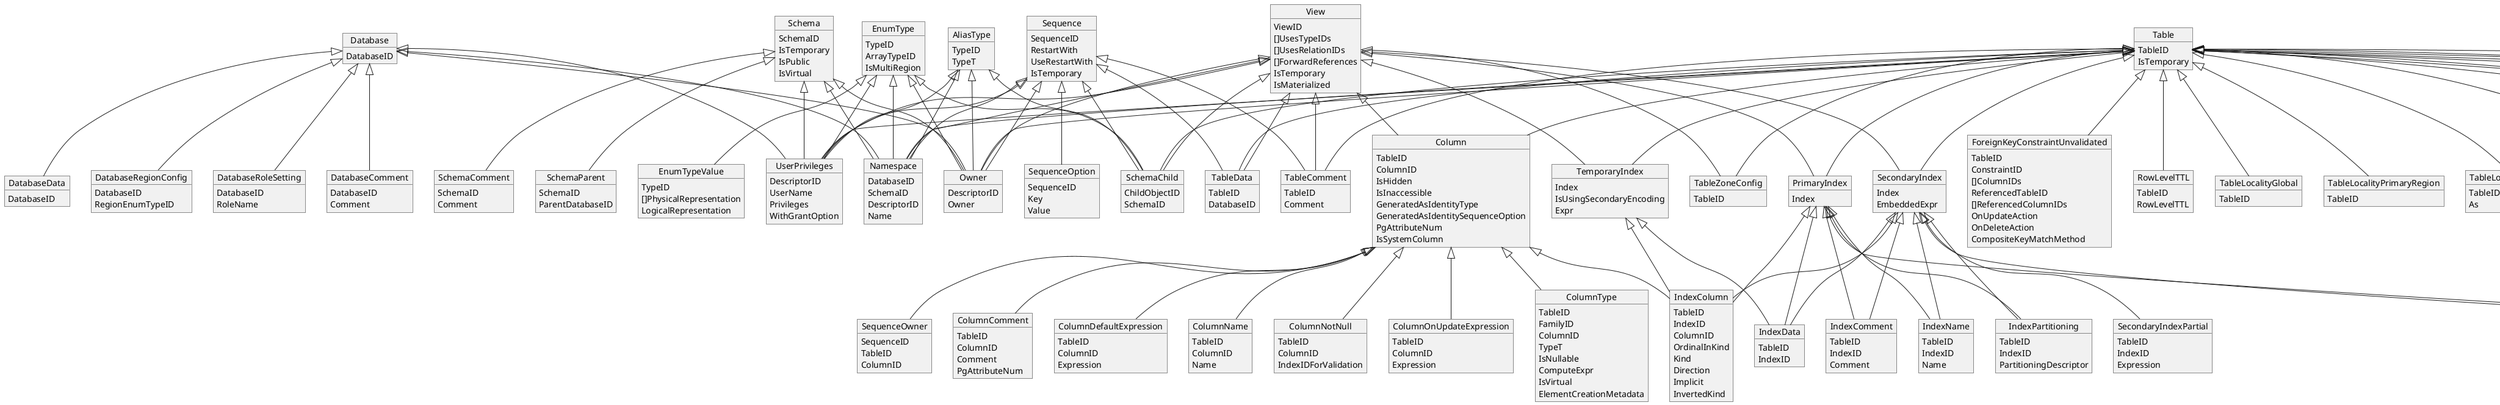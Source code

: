 @startuml
object AliasType

AliasType :  TypeID
AliasType :  TypeT

object CheckConstraint

CheckConstraint :  TableID
CheckConstraint :  ConstraintID
CheckConstraint : []ColumnIDs
CheckConstraint :  Expression
CheckConstraint :  FromHashShardedColumn
CheckConstraint :  IndexIDForValidation

object CheckConstraintUnvalidated

CheckConstraintUnvalidated :  TableID
CheckConstraintUnvalidated :  ConstraintID
CheckConstraintUnvalidated : []ColumnIDs
CheckConstraintUnvalidated :  Expression

object Column

Column :  TableID
Column :  ColumnID
Column :  IsHidden
Column :  IsInaccessible
Column :  GeneratedAsIdentityType
Column :  GeneratedAsIdentitySequenceOption
Column :  PgAttributeNum
Column :  IsSystemColumn

object ColumnComment

ColumnComment :  TableID
ColumnComment :  ColumnID
ColumnComment :  Comment
ColumnComment :  PgAttributeNum

object ColumnDefaultExpression

ColumnDefaultExpression :  TableID
ColumnDefaultExpression :  ColumnID
ColumnDefaultExpression :  Expression

object ColumnFamily

ColumnFamily :  TableID
ColumnFamily :  FamilyID
ColumnFamily :  Name

object ColumnName

ColumnName :  TableID
ColumnName :  ColumnID
ColumnName :  Name

object ColumnNotNull

ColumnNotNull :  TableID
ColumnNotNull :  ColumnID
ColumnNotNull :  IndexIDForValidation

object ColumnOnUpdateExpression

ColumnOnUpdateExpression :  TableID
ColumnOnUpdateExpression :  ColumnID
ColumnOnUpdateExpression :  Expression

object ColumnType

ColumnType :  TableID
ColumnType :  FamilyID
ColumnType :  ColumnID
ColumnType :  TypeT
ColumnType :  IsNullable
ColumnType :  ComputeExpr
ColumnType :  IsVirtual
ColumnType :  ElementCreationMetadata

object CompositeType

CompositeType :  TypeID
CompositeType :  ArrayTypeID

object CompositeTypeAttrName

CompositeTypeAttrName :  CompositeTypeID
CompositeTypeAttrName :  Name

object CompositeTypeAttrType

CompositeTypeAttrType :  CompositeTypeID
CompositeTypeAttrType :  TypeT

object ConstraintComment

ConstraintComment :  TableID
ConstraintComment :  ConstraintID
ConstraintComment :  Comment

object ConstraintWithoutIndexName

ConstraintWithoutIndexName :  TableID
ConstraintWithoutIndexName :  ConstraintID
ConstraintWithoutIndexName :  Name

object Database

Database :  DatabaseID

object DatabaseComment

DatabaseComment :  DatabaseID
DatabaseComment :  Comment

object DatabaseData

DatabaseData :  DatabaseID

object DatabaseRegionConfig

DatabaseRegionConfig :  DatabaseID
DatabaseRegionConfig :  RegionEnumTypeID

object DatabaseRoleSetting

DatabaseRoleSetting :  DatabaseID
DatabaseRoleSetting :  RoleName

object EnumType

EnumType :  TypeID
EnumType :  ArrayTypeID
EnumType :  IsMultiRegion

object EnumTypeValue

EnumTypeValue :  TypeID
EnumTypeValue : []PhysicalRepresentation
EnumTypeValue :  LogicalRepresentation

object ForeignKeyConstraint

ForeignKeyConstraint :  TableID
ForeignKeyConstraint :  ConstraintID
ForeignKeyConstraint : []ColumnIDs
ForeignKeyConstraint :  ReferencedTableID
ForeignKeyConstraint : []ReferencedColumnIDs
ForeignKeyConstraint :  OnUpdateAction
ForeignKeyConstraint :  OnDeleteAction
ForeignKeyConstraint :  CompositeKeyMatchMethod
ForeignKeyConstraint :  IndexIDForValidation

object ForeignKeyConstraintUnvalidated

ForeignKeyConstraintUnvalidated :  TableID
ForeignKeyConstraintUnvalidated :  ConstraintID
ForeignKeyConstraintUnvalidated : []ColumnIDs
ForeignKeyConstraintUnvalidated :  ReferencedTableID
ForeignKeyConstraintUnvalidated : []ReferencedColumnIDs
ForeignKeyConstraintUnvalidated :  OnUpdateAction
ForeignKeyConstraintUnvalidated :  OnDeleteAction
ForeignKeyConstraintUnvalidated :  CompositeKeyMatchMethod

object Function

Function :  FunctionID
Function : []Params
Function :  ReturnSet
Function :  ReturnType

object FunctionBody

FunctionBody :  FunctionID
FunctionBody :  Body
FunctionBody :  Lang
FunctionBody : []UsesTables
FunctionBody : []UsesViews
FunctionBody : []UsesSequenceIDs
FunctionBody : []UsesTypeIDs

object FunctionLeakProof

FunctionLeakProof :  FunctionID
FunctionLeakProof :  LeakProof

object FunctionName

FunctionName :  FunctionID
FunctionName :  Name

object FunctionNullInputBehavior

FunctionNullInputBehavior :  FunctionID
FunctionNullInputBehavior :  NullInputBehavior

object FunctionParamDefaultExpression

FunctionParamDefaultExpression :  FunctionID
FunctionParamDefaultExpression :  Ordinal
FunctionParamDefaultExpression :  Expression

object FunctionVolatility

FunctionVolatility :  FunctionID
FunctionVolatility :  Volatility

object IndexColumn

IndexColumn :  TableID
IndexColumn :  IndexID
IndexColumn :  ColumnID
IndexColumn :  OrdinalInKind
IndexColumn :  Kind
IndexColumn :  Direction
IndexColumn :  Implicit
IndexColumn :  InvertedKind

object IndexComment

IndexComment :  TableID
IndexComment :  IndexID
IndexComment :  Comment

object IndexData

IndexData :  TableID
IndexData :  IndexID

object IndexName

IndexName :  TableID
IndexName :  IndexID
IndexName :  Name

object IndexPartitioning

IndexPartitioning :  TableID
IndexPartitioning :  IndexID
IndexPartitioning :  PartitioningDescriptor

object IndexZoneConfig

IndexZoneConfig :  TableID
IndexZoneConfig :  IndexID
IndexZoneConfig :  PartitionName

object Namespace

Namespace :  DatabaseID
Namespace :  SchemaID
Namespace :  DescriptorID
Namespace :  Name

object Owner

Owner :  DescriptorID
Owner :  Owner

object PrimaryIndex

PrimaryIndex :  Index

object RowLevelTTL

RowLevelTTL :  TableID
RowLevelTTL :  RowLevelTTL

object Schema

Schema :  SchemaID
Schema :  IsTemporary
Schema :  IsPublic
Schema :  IsVirtual

object SchemaChild

SchemaChild :  ChildObjectID
SchemaChild :  SchemaID

object SchemaComment

SchemaComment :  SchemaID
SchemaComment :  Comment

object SchemaParent

SchemaParent :  SchemaID
SchemaParent :  ParentDatabaseID

object SecondaryIndex

SecondaryIndex :  Index
SecondaryIndex :  EmbeddedExpr

object SecondaryIndexPartial

SecondaryIndexPartial :  TableID
SecondaryIndexPartial :  IndexID
SecondaryIndexPartial :  Expression

object Sequence

Sequence :  SequenceID
Sequence :  RestartWith
Sequence :  UseRestartWith
Sequence :  IsTemporary

object SequenceOption

SequenceOption :  SequenceID
SequenceOption :  Key
SequenceOption :  Value

object SequenceOwner

SequenceOwner :  SequenceID
SequenceOwner :  TableID
SequenceOwner :  ColumnID

object Table

Table :  TableID
Table :  IsTemporary

object TableComment

TableComment :  TableID
TableComment :  Comment

object TableData

TableData :  TableID
TableData :  DatabaseID

object TableLocalityGlobal

TableLocalityGlobal :  TableID

object TableLocalityPrimaryRegion

TableLocalityPrimaryRegion :  TableID

object TableLocalityRegionalByRow

TableLocalityRegionalByRow :  TableID
TableLocalityRegionalByRow :  As

object TableLocalitySecondaryRegion

TableLocalitySecondaryRegion :  TableID
TableLocalitySecondaryRegion :  RegionEnumTypeID
TableLocalitySecondaryRegion :  RegionName

object TablePartitioning

TablePartitioning :  TableID

object TableSchemaLocked

TableSchemaLocked :  TableID

object TableZoneConfig

TableZoneConfig :  TableID

object TemporaryIndex

TemporaryIndex :  Index
TemporaryIndex :  IsUsingSecondaryEncoding
TemporaryIndex :  Expr

object UniqueWithoutIndexConstraint

UniqueWithoutIndexConstraint :  TableID
UniqueWithoutIndexConstraint :  ConstraintID
UniqueWithoutIndexConstraint : []ColumnIDs
UniqueWithoutIndexConstraint :  Predicate
UniqueWithoutIndexConstraint :  IndexIDForValidation

object UniqueWithoutIndexConstraintUnvalidated

UniqueWithoutIndexConstraintUnvalidated :  TableID
UniqueWithoutIndexConstraintUnvalidated :  ConstraintID
UniqueWithoutIndexConstraintUnvalidated : []ColumnIDs
UniqueWithoutIndexConstraintUnvalidated :  Predicate

object UserPrivileges

UserPrivileges :  DescriptorID
UserPrivileges :  UserName
UserPrivileges :  Privileges
UserPrivileges :  WithGrantOption

object View

View :  ViewID
View : []UsesTypeIDs
View : []UsesRelationIDs
View : []ForwardReferences
View :  IsTemporary
View :  IsMaterialized

Table <|-- CheckConstraint
Table <|-- CheckConstraintUnvalidated
Table <|-- Column
View <|-- Column
Column <|-- ColumnComment
Column <|-- ColumnDefaultExpression
Table <|-- ColumnFamily
Column <|-- ColumnName
Column <|-- ColumnNotNull
Column <|-- ColumnOnUpdateExpression
Column <|-- ColumnType
CompositeType <|-- CompositeTypeAttrName
CompositeType <|-- CompositeTypeAttrType
PrimaryIndex <|-- ConstraintComment
SecondaryIndex <|-- ConstraintComment
UniqueWithoutIndexConstraint <|-- ConstraintComment
CheckConstraint <|-- ConstraintComment
ForeignKeyConstraint <|-- ConstraintComment
UniqueWithoutIndexConstraint <|-- ConstraintWithoutIndexName
CheckConstraint <|-- ConstraintWithoutIndexName
ForeignKeyConstraint <|-- ConstraintWithoutIndexName
Database <|-- DatabaseComment
Database <|-- DatabaseData
Database <|-- DatabaseRegionConfig
Database <|-- DatabaseRoleSetting
EnumType <|-- EnumTypeValue
Table <|-- ForeignKeyConstraint
Table <|-- ForeignKeyConstraintUnvalidated
Function <|-- FunctionBody
Function <|-- FunctionLeakProof
Function <|-- FunctionName
Function <|-- FunctionNullInputBehavior
Function <|-- FunctionParamDefaultExpression
Function <|-- FunctionVolatility
PrimaryIndex <|-- IndexColumn
SecondaryIndex <|-- IndexColumn
TemporaryIndex <|-- IndexColumn
Column <|-- IndexColumn
PrimaryIndex <|-- IndexComment
SecondaryIndex <|-- IndexComment
PrimaryIndex <|-- IndexData
SecondaryIndex <|-- IndexData
TemporaryIndex <|-- IndexData
PrimaryIndex <|-- IndexName
SecondaryIndex <|-- IndexName
PrimaryIndex <|-- IndexPartitioning
SecondaryIndex <|-- IndexPartitioning
Index <|-- IndexZoneConfig
Table <|-- Namespace
View <|-- Namespace
Sequence <|-- Namespace
Database <|-- Namespace
Schema <|-- Namespace
AliasType <|-- Namespace
EnumType <|-- Namespace
Table <|-- Owner
View <|-- Owner
Sequence <|-- Owner
Database <|-- Owner
Schema <|-- Owner
AliasType <|-- Owner
EnumType <|-- Owner
Table <|-- PrimaryIndex
View <|-- PrimaryIndex
Table <|-- RowLevelTTL
AliasType <|-- SchemaChild
EnumType <|-- SchemaChild
Table <|-- SchemaChild
View <|-- SchemaChild
Sequence <|-- SchemaChild
Schema <|-- SchemaComment
Schema <|-- SchemaParent
Table <|-- SecondaryIndex
View <|-- SecondaryIndex
SecondaryIndex <|-- SecondaryIndexPartial
Sequence <|-- SequenceOption
Column <|-- SequenceOwner
Table <|-- TableComment
View <|-- TableComment
Sequence <|-- TableComment
Table <|-- TableData
View <|-- TableData
Sequence <|-- TableData
Table <|-- TableLocalityGlobal
Table <|-- TableLocalityPrimaryRegion
Table <|-- TableLocalityRegionalByRow
Table <|-- TableLocalitySecondaryRegion
Table <|-- TablePartitioning
Table <|-- TableSchemaLocked
Table <|-- TableZoneConfig
View <|-- TableZoneConfig
Table <|-- TemporaryIndex
View <|-- TemporaryIndex
Table <|-- UniqueWithoutIndexConstraint
Table <|-- UniqueWithoutIndexConstraintUnvalidated
Table <|-- UserPrivileges
View <|-- UserPrivileges
Sequence <|-- UserPrivileges
Database <|-- UserPrivileges
Schema <|-- UserPrivileges
AliasType <|-- UserPrivileges
EnumType <|-- UserPrivileges
@enduml
